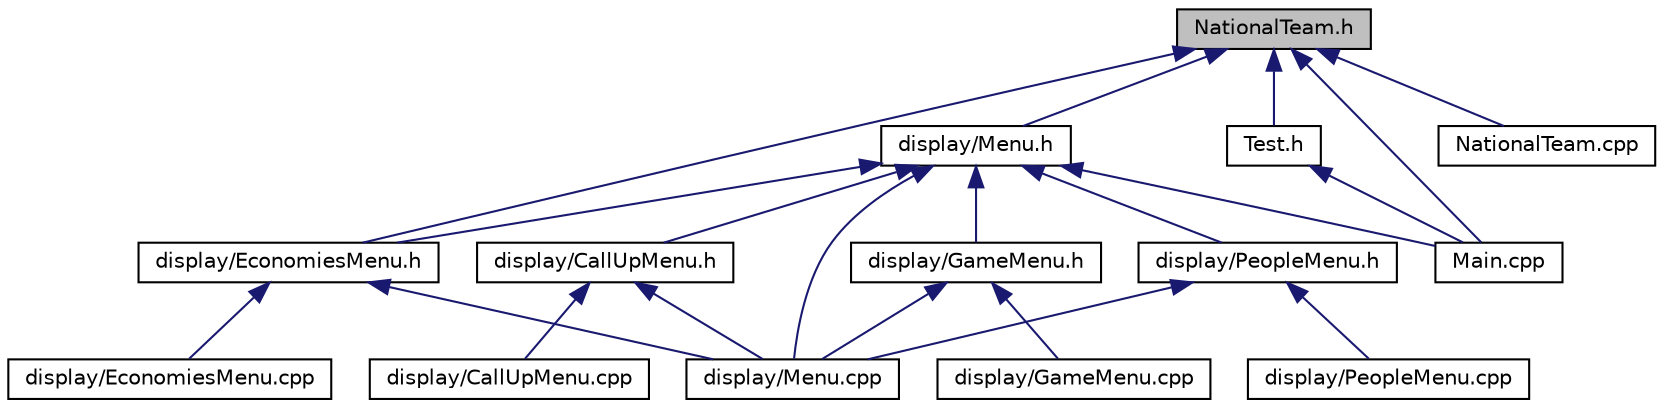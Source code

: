 digraph "NationalTeam.h"
{
 // LATEX_PDF_SIZE
  edge [fontname="Helvetica",fontsize="10",labelfontname="Helvetica",labelfontsize="10"];
  node [fontname="Helvetica",fontsize="10",shape=record];
  Node1 [label="NationalTeam.h",height=0.2,width=0.4,color="black", fillcolor="grey75", style="filled", fontcolor="black",tooltip=" "];
  Node1 -> Node2 [dir="back",color="midnightblue",fontsize="10",style="solid"];
  Node2 [label="display/Menu.h",height=0.2,width=0.4,color="black", fillcolor="white", style="filled",URL="$_menu_8h.html",tooltip=" "];
  Node2 -> Node3 [dir="back",color="midnightblue",fontsize="10",style="solid"];
  Node3 [label="display/CallUpMenu.h",height=0.2,width=0.4,color="black", fillcolor="white", style="filled",URL="$_call_up_menu_8h.html",tooltip=" "];
  Node3 -> Node4 [dir="back",color="midnightblue",fontsize="10",style="solid"];
  Node4 [label="display/CallUpMenu.cpp",height=0.2,width=0.4,color="black", fillcolor="white", style="filled",URL="$_call_up_menu_8cpp.html",tooltip=" "];
  Node3 -> Node5 [dir="back",color="midnightblue",fontsize="10",style="solid"];
  Node5 [label="display/Menu.cpp",height=0.2,width=0.4,color="black", fillcolor="white", style="filled",URL="$_menu_8cpp.html",tooltip=" "];
  Node2 -> Node6 [dir="back",color="midnightblue",fontsize="10",style="solid"];
  Node6 [label="display/EconomiesMenu.h",height=0.2,width=0.4,color="black", fillcolor="white", style="filled",URL="$_economies_menu_8h.html",tooltip=" "];
  Node6 -> Node7 [dir="back",color="midnightblue",fontsize="10",style="solid"];
  Node7 [label="display/EconomiesMenu.cpp",height=0.2,width=0.4,color="black", fillcolor="white", style="filled",URL="$_economies_menu_8cpp.html",tooltip=" "];
  Node6 -> Node5 [dir="back",color="midnightblue",fontsize="10",style="solid"];
  Node2 -> Node8 [dir="back",color="midnightblue",fontsize="10",style="solid"];
  Node8 [label="display/GameMenu.h",height=0.2,width=0.4,color="black", fillcolor="white", style="filled",URL="$_game_menu_8h.html",tooltip=" "];
  Node8 -> Node9 [dir="back",color="midnightblue",fontsize="10",style="solid"];
  Node9 [label="display/GameMenu.cpp",height=0.2,width=0.4,color="black", fillcolor="white", style="filled",URL="$_game_menu_8cpp.html",tooltip=" "];
  Node8 -> Node5 [dir="back",color="midnightblue",fontsize="10",style="solid"];
  Node2 -> Node5 [dir="back",color="midnightblue",fontsize="10",style="solid"];
  Node2 -> Node10 [dir="back",color="midnightblue",fontsize="10",style="solid"];
  Node10 [label="display/PeopleMenu.h",height=0.2,width=0.4,color="black", fillcolor="white", style="filled",URL="$_people_menu_8h.html",tooltip=" "];
  Node10 -> Node5 [dir="back",color="midnightblue",fontsize="10",style="solid"];
  Node10 -> Node11 [dir="back",color="midnightblue",fontsize="10",style="solid"];
  Node11 [label="display/PeopleMenu.cpp",height=0.2,width=0.4,color="black", fillcolor="white", style="filled",URL="$_people_menu_8cpp.html",tooltip=" "];
  Node2 -> Node12 [dir="back",color="midnightblue",fontsize="10",style="solid"];
  Node12 [label="Main.cpp",height=0.2,width=0.4,color="black", fillcolor="white", style="filled",URL="$_main_8cpp.html",tooltip=" "];
  Node1 -> Node6 [dir="back",color="midnightblue",fontsize="10",style="solid"];
  Node1 -> Node12 [dir="back",color="midnightblue",fontsize="10",style="solid"];
  Node1 -> Node13 [dir="back",color="midnightblue",fontsize="10",style="solid"];
  Node13 [label="Test.h",height=0.2,width=0.4,color="black", fillcolor="white", style="filled",URL="$_test_8h.html",tooltip=" "];
  Node13 -> Node12 [dir="back",color="midnightblue",fontsize="10",style="solid"];
  Node1 -> Node14 [dir="back",color="midnightblue",fontsize="10",style="solid"];
  Node14 [label="NationalTeam.cpp",height=0.2,width=0.4,color="black", fillcolor="white", style="filled",URL="$_national_team_8cpp.html",tooltip=" "];
}
